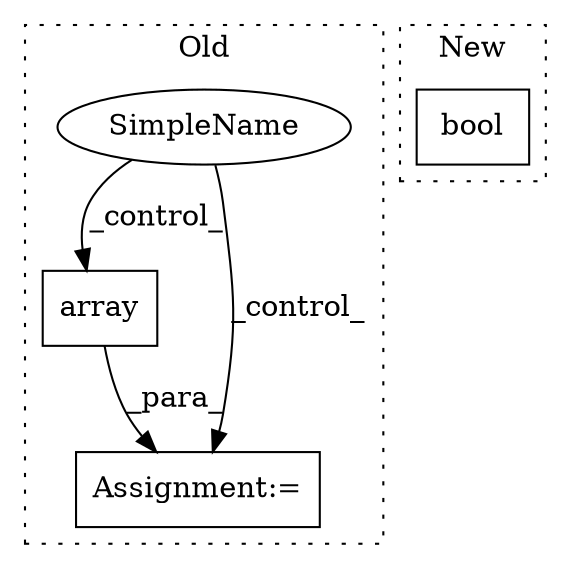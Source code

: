 digraph G {
subgraph cluster0 {
1 [label="array" a="32" s="1638,1662" l="6,1" shape="box"];
3 [label="Assignment:=" a="7" s="1607" l="1" shape="box"];
4 [label="SimpleName" a="42" s="" l="" shape="ellipse"];
label = "Old";
style="dotted";
}
subgraph cluster1 {
2 [label="bool" a="32" s="1610,1625" l="5,1" shape="box"];
label = "New";
style="dotted";
}
1 -> 3 [label="_para_"];
4 -> 1 [label="_control_"];
4 -> 3 [label="_control_"];
}